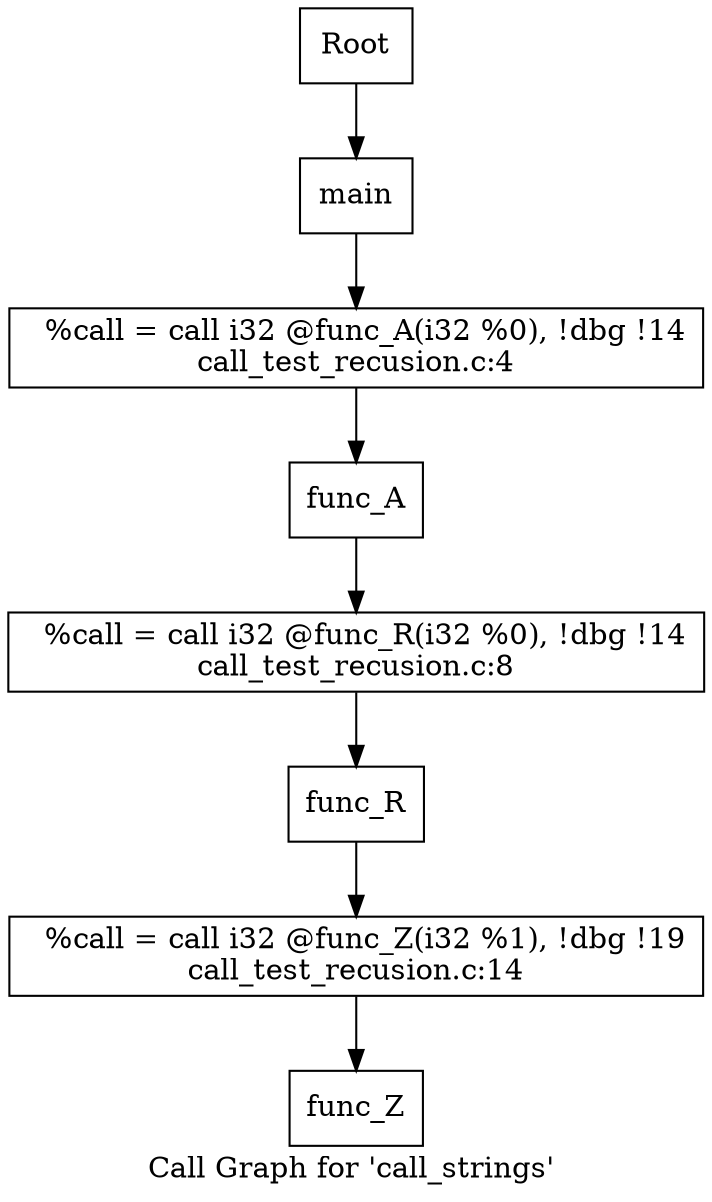 digraph "Call Graph for 'call_strings'  "{
label="Call Graph for 'call_strings' ";
Node_6[shape=box,style=solid,label="Root"]
Node_7[shape=box,style=solid,label="main"]
"Node_6"->"Node_7"
Node_8[shape=box,style=solid,label="  %call = call i32 @func_A(i32 %0), !dbg !14
call_test_recusion.c:4"]
Node_9[shape=box,style=solid,label="func_A"]
"Node_8"->"Node_9"
Node_10[shape=box,style=solid,label="  %call = call i32 @func_R(i32 %0), !dbg !14
call_test_recusion.c:8"]
Node_11[shape=box,style=solid,label="func_R"]
"Node_10"->"Node_11"
Node_12[shape=box,style=solid,label="  %call = call i32 @func_Z(i32 %1), !dbg !19
call_test_recusion.c:14"]
Node_13[shape=box,style=solid,label="func_Z"]
"Node_12"->"Node_13"
"Node_7"->"Node_8"
"Node_9"->"Node_10"
"Node_11"->"Node_12"
}

